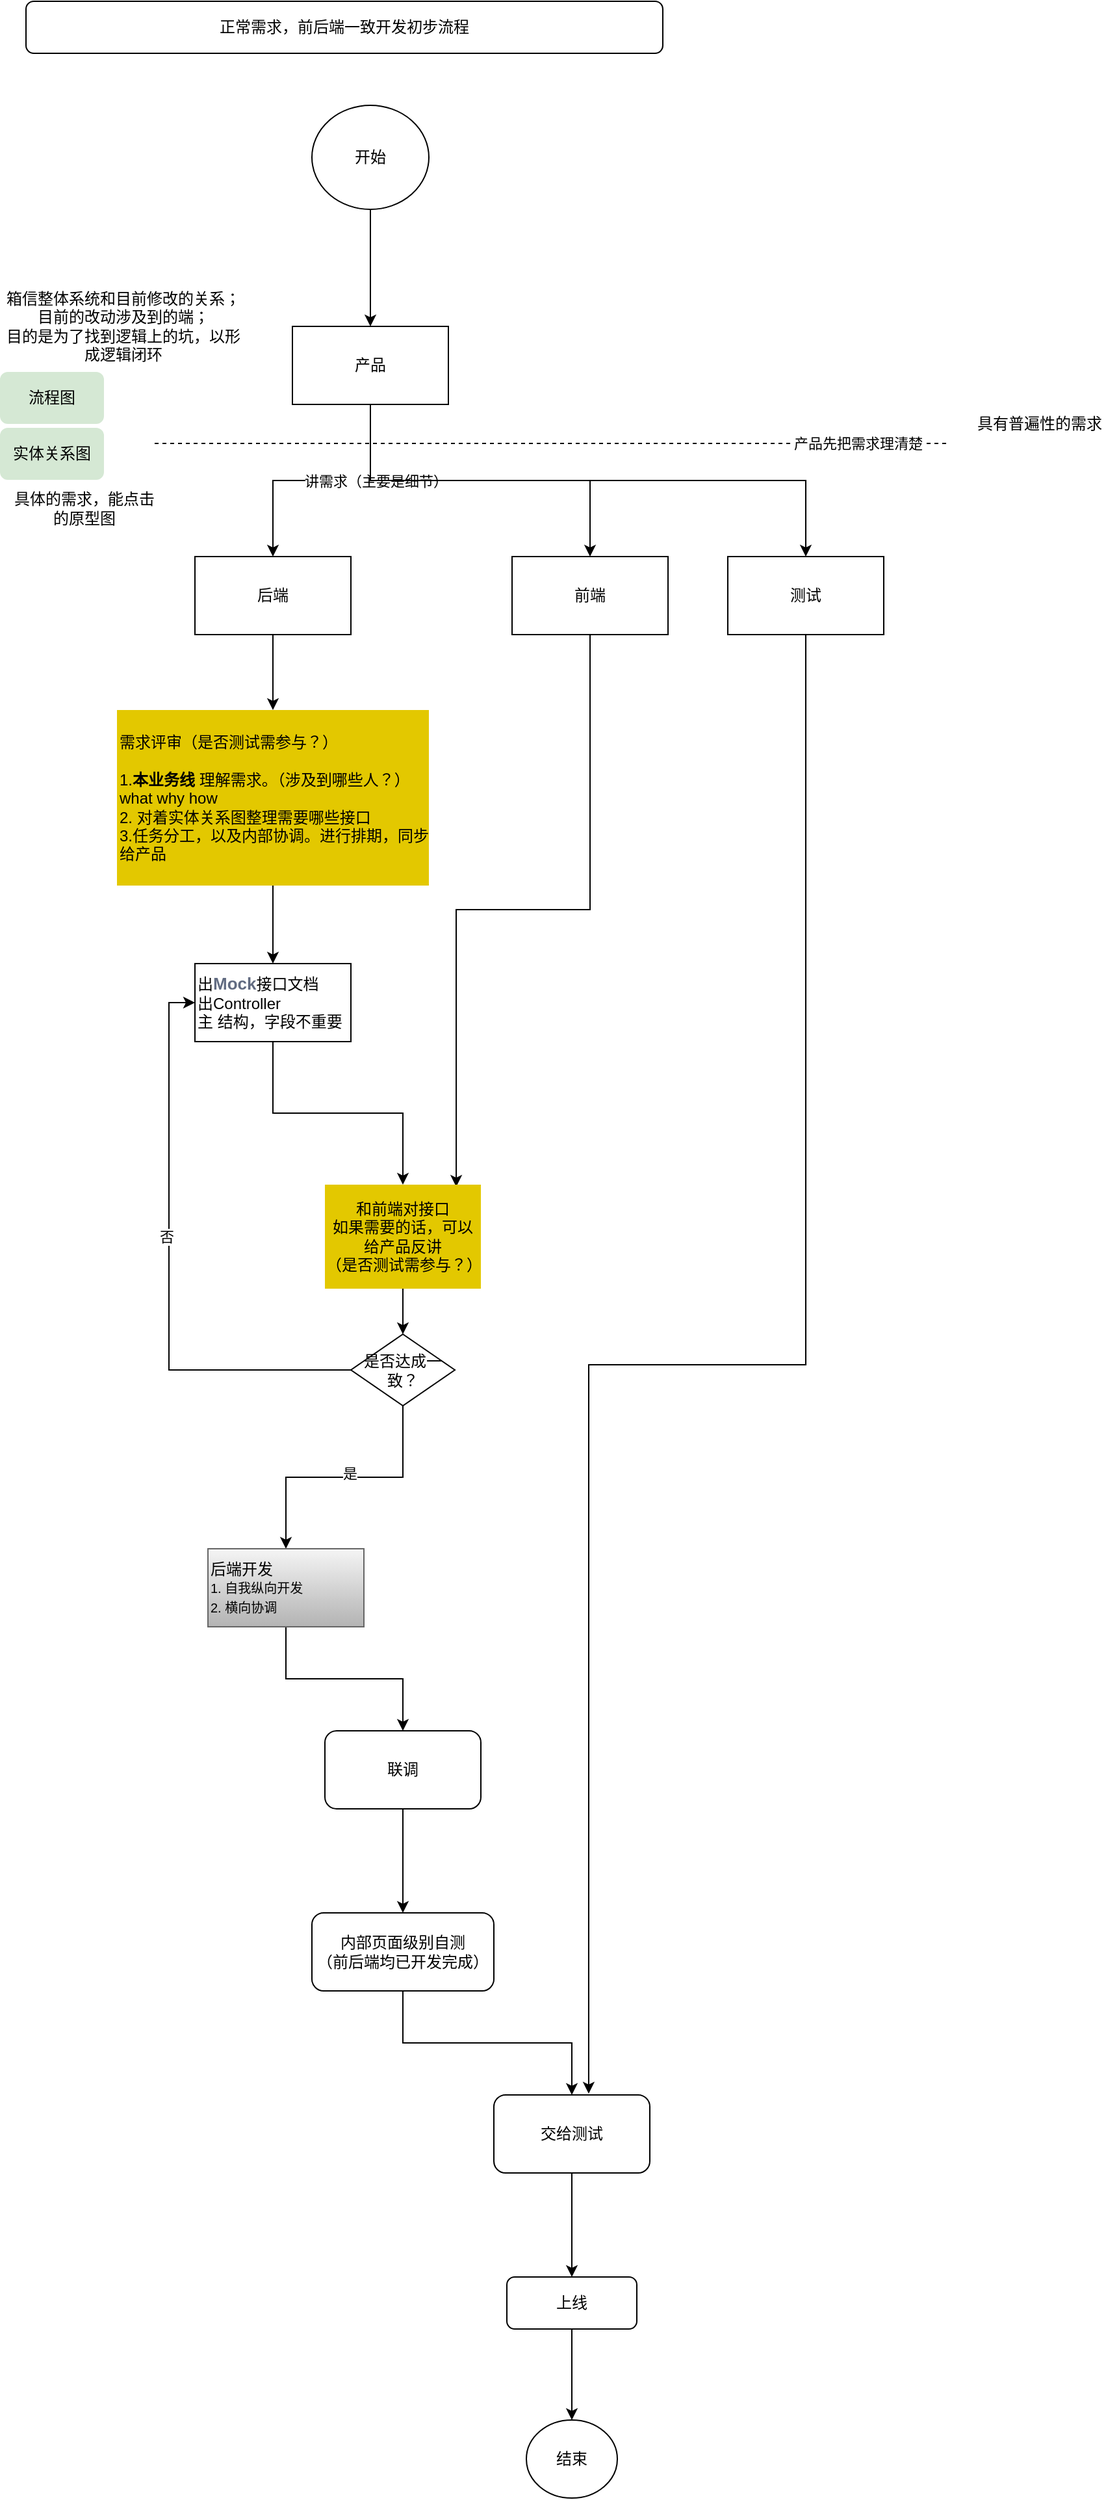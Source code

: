 <mxfile version="14.6.6" type="github">
  <diagram id="eAi8zJwuuo-bABCW_Yco" name="第 1 页">
    <mxGraphModel dx="1717" dy="589" grid="1" gridSize="10" guides="1" tooltips="1" connect="1" arrows="1" fold="1" page="1" pageScale="1" pageWidth="827" pageHeight="1169" math="0" shadow="0">
      <root>
        <mxCell id="0" />
        <mxCell id="1" parent="0" />
        <mxCell id="UOCio54_dr0btCB2Ho9Q-3" value="" style="edgeStyle=orthogonalEdgeStyle;rounded=0;orthogonalLoop=1;jettySize=auto;html=1;" edge="1" parent="1" source="UOCio54_dr0btCB2Ho9Q-1" target="UOCio54_dr0btCB2Ho9Q-2">
          <mxGeometry relative="1" as="geometry" />
        </mxCell>
        <mxCell id="UOCio54_dr0btCB2Ho9Q-1" value="开始" style="ellipse;whiteSpace=wrap;html=1;" vertex="1" parent="1">
          <mxGeometry x="230" y="120" width="90" height="80" as="geometry" />
        </mxCell>
        <mxCell id="UOCio54_dr0btCB2Ho9Q-7" style="edgeStyle=orthogonalEdgeStyle;rounded=0;orthogonalLoop=1;jettySize=auto;html=1;exitX=0.5;exitY=1;exitDx=0;exitDy=0;entryX=0.5;entryY=0;entryDx=0;entryDy=0;" edge="1" parent="1" source="UOCio54_dr0btCB2Ho9Q-2" target="UOCio54_dr0btCB2Ho9Q-4">
          <mxGeometry relative="1" as="geometry" />
        </mxCell>
        <mxCell id="UOCio54_dr0btCB2Ho9Q-8" style="edgeStyle=orthogonalEdgeStyle;rounded=0;orthogonalLoop=1;jettySize=auto;html=1;exitX=0.5;exitY=1;exitDx=0;exitDy=0;entryX=0.5;entryY=0;entryDx=0;entryDy=0;" edge="1" parent="1" source="UOCio54_dr0btCB2Ho9Q-2" target="UOCio54_dr0btCB2Ho9Q-6">
          <mxGeometry relative="1" as="geometry" />
        </mxCell>
        <mxCell id="UOCio54_dr0btCB2Ho9Q-17" value="讲需求（主要是细节）" style="edgeLabel;html=1;align=center;verticalAlign=middle;resizable=0;points=[];" vertex="1" connectable="0" parent="UOCio54_dr0btCB2Ho9Q-8">
          <mxGeometry x="-0.566" relative="1" as="geometry">
            <mxPoint as="offset" />
          </mxGeometry>
        </mxCell>
        <mxCell id="UOCio54_dr0btCB2Ho9Q-23" style="edgeStyle=orthogonalEdgeStyle;rounded=0;orthogonalLoop=1;jettySize=auto;html=1;exitX=0.5;exitY=1;exitDx=0;exitDy=0;entryX=0.5;entryY=0;entryDx=0;entryDy=0;" edge="1" parent="1" source="UOCio54_dr0btCB2Ho9Q-2" target="UOCio54_dr0btCB2Ho9Q-9">
          <mxGeometry relative="1" as="geometry" />
        </mxCell>
        <mxCell id="UOCio54_dr0btCB2Ho9Q-2" value="产品" style="whiteSpace=wrap;html=1;" vertex="1" parent="1">
          <mxGeometry x="215" y="290" width="120" height="60" as="geometry" />
        </mxCell>
        <mxCell id="UOCio54_dr0btCB2Ho9Q-14" value="" style="edgeStyle=orthogonalEdgeStyle;rounded=0;orthogonalLoop=1;jettySize=auto;html=1;" edge="1" parent="1" source="UOCio54_dr0btCB2Ho9Q-4" target="UOCio54_dr0btCB2Ho9Q-13">
          <mxGeometry relative="1" as="geometry" />
        </mxCell>
        <mxCell id="UOCio54_dr0btCB2Ho9Q-4" value="后端" style="whiteSpace=wrap;html=1;" vertex="1" parent="1">
          <mxGeometry x="140" y="467" width="120" height="60" as="geometry" />
        </mxCell>
        <mxCell id="UOCio54_dr0btCB2Ho9Q-26" style="edgeStyle=orthogonalEdgeStyle;rounded=0;orthogonalLoop=1;jettySize=auto;html=1;exitX=0.5;exitY=1;exitDx=0;exitDy=0;entryX=0.842;entryY=0.02;entryDx=0;entryDy=0;entryPerimeter=0;" edge="1" parent="1" source="UOCio54_dr0btCB2Ho9Q-6" target="UOCio54_dr0btCB2Ho9Q-24">
          <mxGeometry relative="1" as="geometry" />
        </mxCell>
        <mxCell id="UOCio54_dr0btCB2Ho9Q-6" value="前端" style="whiteSpace=wrap;html=1;" vertex="1" parent="1">
          <mxGeometry x="384" y="467" width="120" height="60" as="geometry" />
        </mxCell>
        <mxCell id="UOCio54_dr0btCB2Ho9Q-40" style="edgeStyle=orthogonalEdgeStyle;rounded=0;orthogonalLoop=1;jettySize=auto;html=1;exitX=0.5;exitY=1;exitDx=0;exitDy=0;entryX=0.608;entryY=-0.017;entryDx=0;entryDy=0;entryPerimeter=0;" edge="1" parent="1" source="UOCio54_dr0btCB2Ho9Q-9" target="UOCio54_dr0btCB2Ho9Q-38">
          <mxGeometry relative="1" as="geometry" />
        </mxCell>
        <mxCell id="UOCio54_dr0btCB2Ho9Q-9" value="测试" style="whiteSpace=wrap;html=1;" vertex="1" parent="1">
          <mxGeometry x="550" y="467" width="120" height="60" as="geometry" />
        </mxCell>
        <mxCell id="UOCio54_dr0btCB2Ho9Q-10" value="" style="endArrow=none;html=1;dashed=1;" edge="1" parent="1">
          <mxGeometry width="50" height="50" relative="1" as="geometry">
            <mxPoint x="109" y="380" as="sourcePoint" />
            <mxPoint x="719" y="380" as="targetPoint" />
          </mxGeometry>
        </mxCell>
        <mxCell id="UOCio54_dr0btCB2Ho9Q-11" value="产品先把需求理清楚" style="edgeLabel;html=1;align=center;verticalAlign=middle;resizable=0;points=[];" vertex="1" connectable="0" parent="UOCio54_dr0btCB2Ho9Q-10">
          <mxGeometry x="0.774" relative="1" as="geometry">
            <mxPoint as="offset" />
          </mxGeometry>
        </mxCell>
        <mxCell id="UOCio54_dr0btCB2Ho9Q-12" value="具有普遍性的需求" style="text;html=1;strokeColor=none;fillColor=none;align=center;verticalAlign=middle;whiteSpace=wrap;rounded=0;" vertex="1" parent="1">
          <mxGeometry x="740" y="350" width="100" height="30" as="geometry" />
        </mxCell>
        <mxCell id="UOCio54_dr0btCB2Ho9Q-22" value="" style="edgeStyle=orthogonalEdgeStyle;rounded=0;orthogonalLoop=1;jettySize=auto;html=1;" edge="1" parent="1" source="UOCio54_dr0btCB2Ho9Q-13" target="UOCio54_dr0btCB2Ho9Q-21">
          <mxGeometry relative="1" as="geometry" />
        </mxCell>
        <mxCell id="UOCio54_dr0btCB2Ho9Q-13" value="需求评审（是否测试需参与？）&lt;br&gt;&lt;br&gt;1.&lt;b&gt;本业务线&amp;nbsp;&lt;/b&gt;理解需求。（涉及到哪些人？）what why how&lt;br&gt;2. 对着实体关系图整理需要哪些接口&lt;br&gt;3.任务分工，以及内部协调。进行排期，同步给产品" style="whiteSpace=wrap;html=1;align=left;fillColor=#e3c800;fontColor=#000000;strokeColor=none;" vertex="1" parent="1">
          <mxGeometry x="80" y="585" width="240" height="135" as="geometry" />
        </mxCell>
        <mxCell id="UOCio54_dr0btCB2Ho9Q-15" value="流程图" style="rounded=1;whiteSpace=wrap;html=1;fillColor=#d5e8d4;strokeColor=none;" vertex="1" parent="1">
          <mxGeometry x="-10" y="325" width="80" height="40" as="geometry" />
        </mxCell>
        <mxCell id="UOCio54_dr0btCB2Ho9Q-16" value="实体关系图" style="rounded=1;whiteSpace=wrap;html=1;fillColor=#d5e8d4;strokeColor=none;" vertex="1" parent="1">
          <mxGeometry x="-10" y="368" width="80" height="40" as="geometry" />
        </mxCell>
        <mxCell id="UOCio54_dr0btCB2Ho9Q-18" value="箱信整体系统和目前修改的关系；目前的改动涉及到的端；&lt;br&gt;目的是为了找到逻辑上的坑，以形成逻辑闭环" style="text;html=1;strokeColor=none;fillColor=none;align=center;verticalAlign=middle;whiteSpace=wrap;rounded=0;" vertex="1" parent="1">
          <mxGeometry x="-10" y="270" width="190" height="40" as="geometry" />
        </mxCell>
        <mxCell id="UOCio54_dr0btCB2Ho9Q-19" value="具体的需求，能点击的原型图" style="text;html=1;strokeColor=none;fillColor=none;align=center;verticalAlign=middle;whiteSpace=wrap;rounded=0;" vertex="1" parent="1">
          <mxGeometry y="420" width="110" height="20" as="geometry" />
        </mxCell>
        <mxCell id="UOCio54_dr0btCB2Ho9Q-25" value="" style="edgeStyle=orthogonalEdgeStyle;rounded=0;orthogonalLoop=1;jettySize=auto;html=1;" edge="1" parent="1" source="UOCio54_dr0btCB2Ho9Q-21" target="UOCio54_dr0btCB2Ho9Q-24">
          <mxGeometry relative="1" as="geometry" />
        </mxCell>
        <mxCell id="UOCio54_dr0btCB2Ho9Q-21" value="出&lt;span style=&quot;color: rgba(13 , 27 , 62 , 0.65) ; font-family: , , &amp;#34;segoe ui&amp;#34; , &amp;#34;roboto&amp;#34; , &amp;#34;helvetica neue&amp;#34; , &amp;#34;helvetica&amp;#34; , &amp;#34;pingfang sc&amp;#34; , &amp;#34;hiragino sans gb&amp;#34; , &amp;#34;microsoft yahei&amp;#34; , &amp;#34;simsun&amp;#34; , sans-serif ; font-size: 13px ; font-weight: 700 ; background-color: rgb(255 , 255 , 255)&quot;&gt;Mock&lt;/span&gt;接口文档&lt;br&gt;出Controller&lt;br&gt;主 结构，字段不重要" style="whiteSpace=wrap;html=1;align=left;" vertex="1" parent="1">
          <mxGeometry x="140" y="780" width="120" height="60" as="geometry" />
        </mxCell>
        <mxCell id="UOCio54_dr0btCB2Ho9Q-28" value="" style="edgeStyle=orthogonalEdgeStyle;rounded=0;orthogonalLoop=1;jettySize=auto;html=1;" edge="1" parent="1" source="UOCio54_dr0btCB2Ho9Q-24" target="UOCio54_dr0btCB2Ho9Q-27">
          <mxGeometry relative="1" as="geometry" />
        </mxCell>
        <mxCell id="UOCio54_dr0btCB2Ho9Q-24" value="和前端对接口&lt;br&gt;如果需要的话，可以给产品反讲&lt;br&gt;（是否测试需参与？）" style="whiteSpace=wrap;html=1;align=center;fillColor=#e3c800;fontColor=#000000;strokeColor=none;" vertex="1" parent="1">
          <mxGeometry x="240" y="950" width="120" height="80" as="geometry" />
        </mxCell>
        <mxCell id="UOCio54_dr0btCB2Ho9Q-30" value="" style="edgeStyle=orthogonalEdgeStyle;rounded=0;orthogonalLoop=1;jettySize=auto;html=1;" edge="1" parent="1" source="UOCio54_dr0btCB2Ho9Q-27" target="UOCio54_dr0btCB2Ho9Q-29">
          <mxGeometry relative="1" as="geometry" />
        </mxCell>
        <mxCell id="UOCio54_dr0btCB2Ho9Q-31" value="是" style="edgeLabel;html=1;align=center;verticalAlign=middle;resizable=0;points=[];" vertex="1" connectable="0" parent="UOCio54_dr0btCB2Ho9Q-30">
          <mxGeometry x="-0.04" y="-3" relative="1" as="geometry">
            <mxPoint as="offset" />
          </mxGeometry>
        </mxCell>
        <mxCell id="UOCio54_dr0btCB2Ho9Q-32" style="edgeStyle=orthogonalEdgeStyle;rounded=0;orthogonalLoop=1;jettySize=auto;html=1;exitX=0;exitY=0.5;exitDx=0;exitDy=0;entryX=0;entryY=0.5;entryDx=0;entryDy=0;" edge="1" parent="1" source="UOCio54_dr0btCB2Ho9Q-27" target="UOCio54_dr0btCB2Ho9Q-21">
          <mxGeometry relative="1" as="geometry">
            <mxPoint x="120" y="840" as="targetPoint" />
          </mxGeometry>
        </mxCell>
        <mxCell id="UOCio54_dr0btCB2Ho9Q-33" value="否" style="edgeLabel;html=1;align=center;verticalAlign=middle;resizable=0;points=[];" vertex="1" connectable="0" parent="UOCio54_dr0btCB2Ho9Q-32">
          <mxGeometry x="0.096" y="2" relative="1" as="geometry">
            <mxPoint as="offset" />
          </mxGeometry>
        </mxCell>
        <mxCell id="UOCio54_dr0btCB2Ho9Q-27" value="是否达成一致？" style="rhombus;whiteSpace=wrap;html=1;" vertex="1" parent="1">
          <mxGeometry x="260" y="1065" width="80" height="55" as="geometry" />
        </mxCell>
        <mxCell id="UOCio54_dr0btCB2Ho9Q-37" style="edgeStyle=orthogonalEdgeStyle;rounded=0;orthogonalLoop=1;jettySize=auto;html=1;exitX=0.5;exitY=1;exitDx=0;exitDy=0;entryX=0.5;entryY=0;entryDx=0;entryDy=0;" edge="1" parent="1" source="UOCio54_dr0btCB2Ho9Q-29" target="UOCio54_dr0btCB2Ho9Q-34">
          <mxGeometry relative="1" as="geometry" />
        </mxCell>
        <mxCell id="UOCio54_dr0btCB2Ho9Q-29" value="后端开发&lt;br&gt;&lt;font size=&quot;1&quot;&gt;1. 自我纵向开发&lt;br&gt;2. 横向协调&lt;br&gt;&lt;/font&gt;" style="whiteSpace=wrap;html=1;align=left;fillColor=#f5f5f5;strokeColor=#666666;gradientColor=#B3B3B3;" vertex="1" parent="1">
          <mxGeometry x="150" y="1230" width="120" height="60" as="geometry" />
        </mxCell>
        <mxCell id="UOCio54_dr0btCB2Ho9Q-36" value="" style="edgeStyle=orthogonalEdgeStyle;rounded=0;orthogonalLoop=1;jettySize=auto;html=1;" edge="1" parent="1" source="UOCio54_dr0btCB2Ho9Q-34" target="UOCio54_dr0btCB2Ho9Q-35">
          <mxGeometry relative="1" as="geometry" />
        </mxCell>
        <mxCell id="UOCio54_dr0btCB2Ho9Q-34" value="联调" style="rounded=1;whiteSpace=wrap;html=1;" vertex="1" parent="1">
          <mxGeometry x="240" y="1370" width="120" height="60" as="geometry" />
        </mxCell>
        <mxCell id="UOCio54_dr0btCB2Ho9Q-39" style="edgeStyle=orthogonalEdgeStyle;rounded=0;orthogonalLoop=1;jettySize=auto;html=1;exitX=0.5;exitY=1;exitDx=0;exitDy=0;entryX=0.5;entryY=0;entryDx=0;entryDy=0;" edge="1" parent="1" source="UOCio54_dr0btCB2Ho9Q-35" target="UOCio54_dr0btCB2Ho9Q-38">
          <mxGeometry relative="1" as="geometry" />
        </mxCell>
        <mxCell id="UOCio54_dr0btCB2Ho9Q-35" value="内部页面级别自测&lt;br&gt;（前后端均已开发完成）" style="whiteSpace=wrap;html=1;rounded=1;" vertex="1" parent="1">
          <mxGeometry x="230" y="1510" width="140" height="60" as="geometry" />
        </mxCell>
        <mxCell id="UOCio54_dr0btCB2Ho9Q-43" value="" style="edgeStyle=orthogonalEdgeStyle;rounded=0;orthogonalLoop=1;jettySize=auto;html=1;" edge="1" parent="1" source="UOCio54_dr0btCB2Ho9Q-38" target="UOCio54_dr0btCB2Ho9Q-42">
          <mxGeometry relative="1" as="geometry" />
        </mxCell>
        <mxCell id="UOCio54_dr0btCB2Ho9Q-38" value="交给测试" style="rounded=1;whiteSpace=wrap;html=1;" vertex="1" parent="1">
          <mxGeometry x="370" y="1650" width="120" height="60" as="geometry" />
        </mxCell>
        <mxCell id="UOCio54_dr0btCB2Ho9Q-41" value="正常需求，前后端一致开发初步流程" style="rounded=1;whiteSpace=wrap;html=1;" vertex="1" parent="1">
          <mxGeometry x="10" y="40" width="490" height="40" as="geometry" />
        </mxCell>
        <mxCell id="UOCio54_dr0btCB2Ho9Q-45" value="" style="edgeStyle=orthogonalEdgeStyle;rounded=0;orthogonalLoop=1;jettySize=auto;html=1;" edge="1" parent="1" source="UOCio54_dr0btCB2Ho9Q-42" target="UOCio54_dr0btCB2Ho9Q-44">
          <mxGeometry relative="1" as="geometry" />
        </mxCell>
        <mxCell id="UOCio54_dr0btCB2Ho9Q-42" value="上线" style="rounded=1;whiteSpace=wrap;html=1;" vertex="1" parent="1">
          <mxGeometry x="380" y="1790" width="100" height="40" as="geometry" />
        </mxCell>
        <mxCell id="UOCio54_dr0btCB2Ho9Q-44" value="结束" style="ellipse;whiteSpace=wrap;html=1;rounded=1;" vertex="1" parent="1">
          <mxGeometry x="395" y="1900" width="70" height="60" as="geometry" />
        </mxCell>
      </root>
    </mxGraphModel>
  </diagram>
</mxfile>
